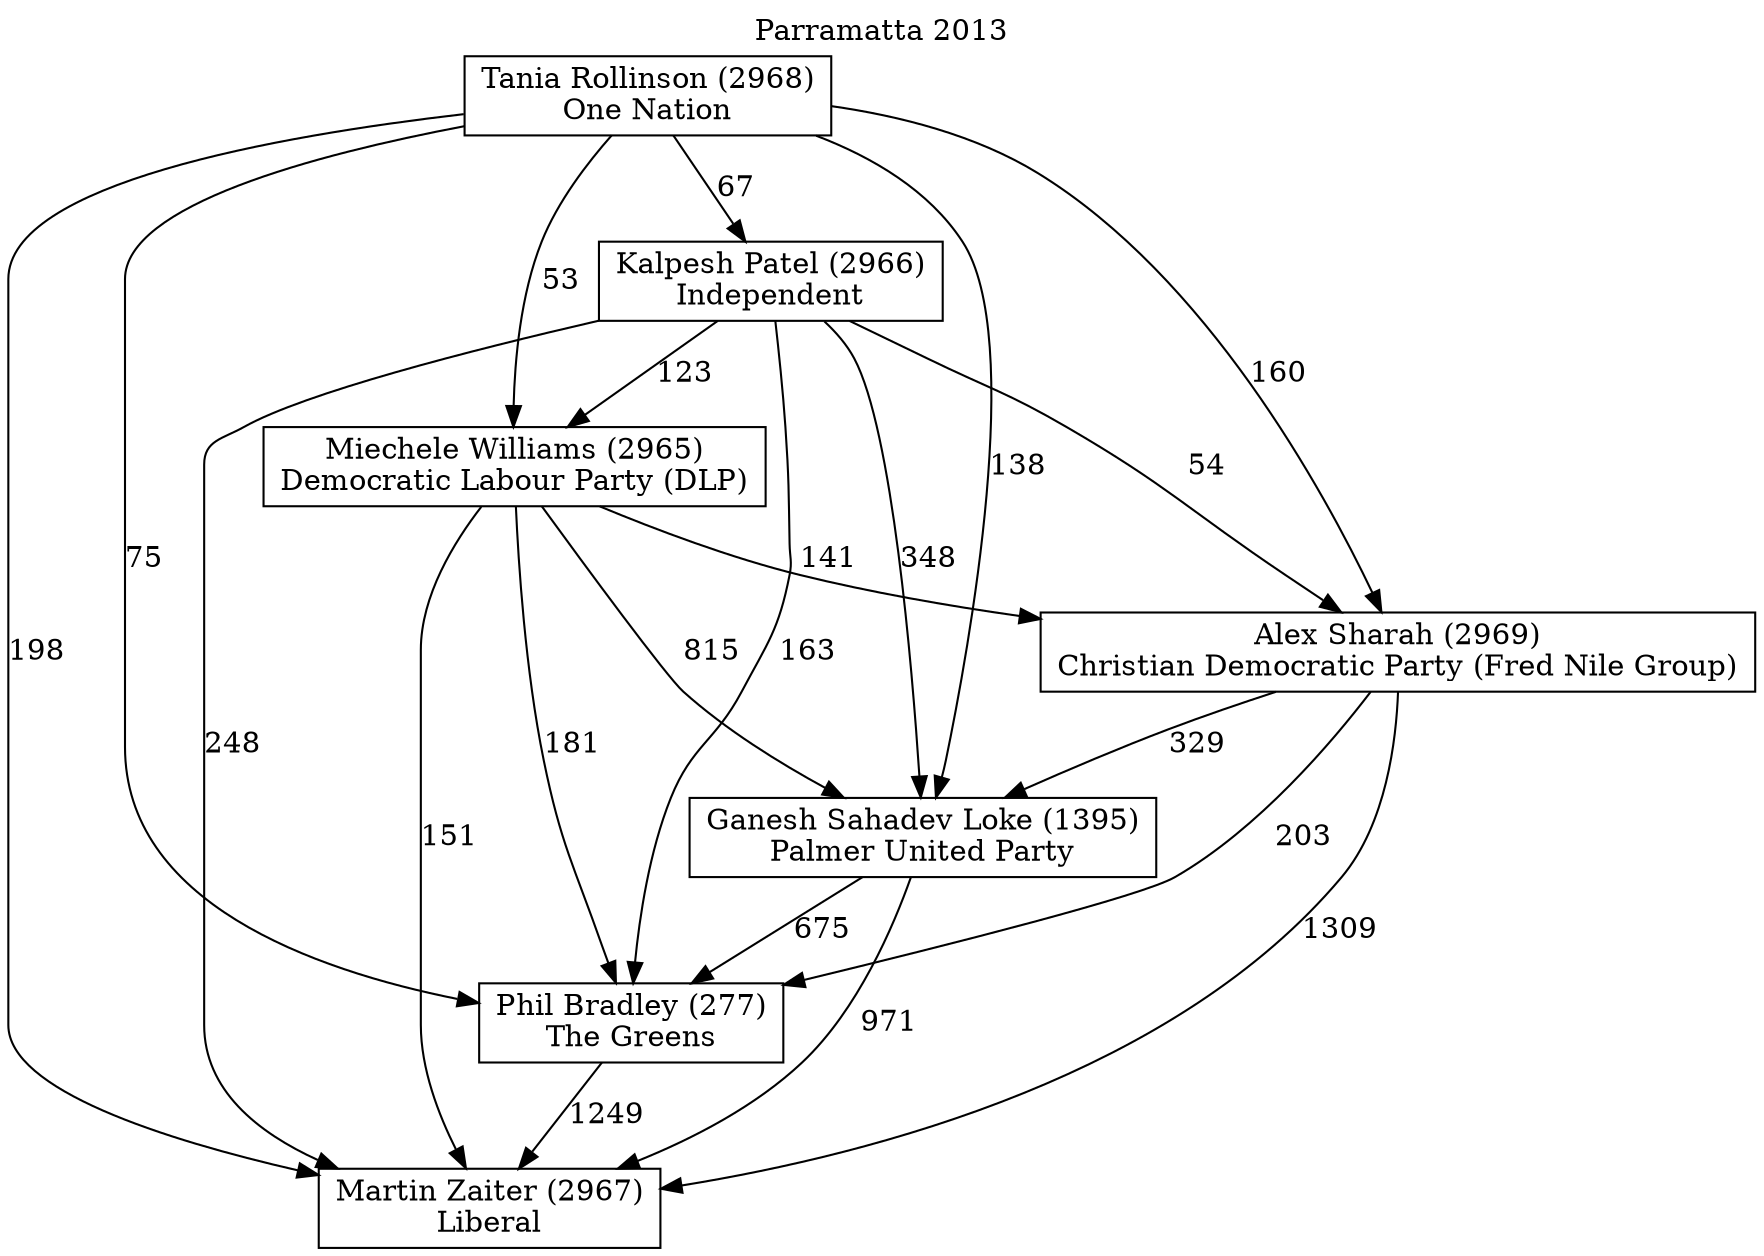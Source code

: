 // House preference flow
digraph "Martin Zaiter (2967)_Parramatta_2013" {
	graph [label="Parramatta 2013" labelloc=t mclimit=10]
	node [shape=box]
	"Martin Zaiter (2967)" [label="Martin Zaiter (2967)
Liberal"]
	"Phil Bradley (277)" [label="Phil Bradley (277)
The Greens"]
	"Ganesh Sahadev Loke (1395)" [label="Ganesh Sahadev Loke (1395)
Palmer United Party"]
	"Alex Sharah (2969)" [label="Alex Sharah (2969)
Christian Democratic Party (Fred Nile Group)"]
	"Miechele Williams (2965)" [label="Miechele Williams (2965)
Democratic Labour Party (DLP)"]
	"Kalpesh Patel (2966)" [label="Kalpesh Patel (2966)
Independent"]
	"Tania Rollinson (2968)" [label="Tania Rollinson (2968)
One Nation"]
	"Phil Bradley (277)" -> "Martin Zaiter (2967)" [label=1249]
	"Ganesh Sahadev Loke (1395)" -> "Phil Bradley (277)" [label=675]
	"Alex Sharah (2969)" -> "Ganesh Sahadev Loke (1395)" [label=329]
	"Miechele Williams (2965)" -> "Alex Sharah (2969)" [label=141]
	"Kalpesh Patel (2966)" -> "Miechele Williams (2965)" [label=123]
	"Tania Rollinson (2968)" -> "Kalpesh Patel (2966)" [label=67]
	"Ganesh Sahadev Loke (1395)" -> "Martin Zaiter (2967)" [label=971]
	"Alex Sharah (2969)" -> "Martin Zaiter (2967)" [label=1309]
	"Miechele Williams (2965)" -> "Martin Zaiter (2967)" [label=151]
	"Kalpesh Patel (2966)" -> "Martin Zaiter (2967)" [label=248]
	"Tania Rollinson (2968)" -> "Martin Zaiter (2967)" [label=198]
	"Tania Rollinson (2968)" -> "Miechele Williams (2965)" [label=53]
	"Kalpesh Patel (2966)" -> "Alex Sharah (2969)" [label=54]
	"Tania Rollinson (2968)" -> "Alex Sharah (2969)" [label=160]
	"Miechele Williams (2965)" -> "Ganesh Sahadev Loke (1395)" [label=815]
	"Kalpesh Patel (2966)" -> "Ganesh Sahadev Loke (1395)" [label=348]
	"Tania Rollinson (2968)" -> "Ganesh Sahadev Loke (1395)" [label=138]
	"Alex Sharah (2969)" -> "Phil Bradley (277)" [label=203]
	"Miechele Williams (2965)" -> "Phil Bradley (277)" [label=181]
	"Kalpesh Patel (2966)" -> "Phil Bradley (277)" [label=163]
	"Tania Rollinson (2968)" -> "Phil Bradley (277)" [label=75]
}
